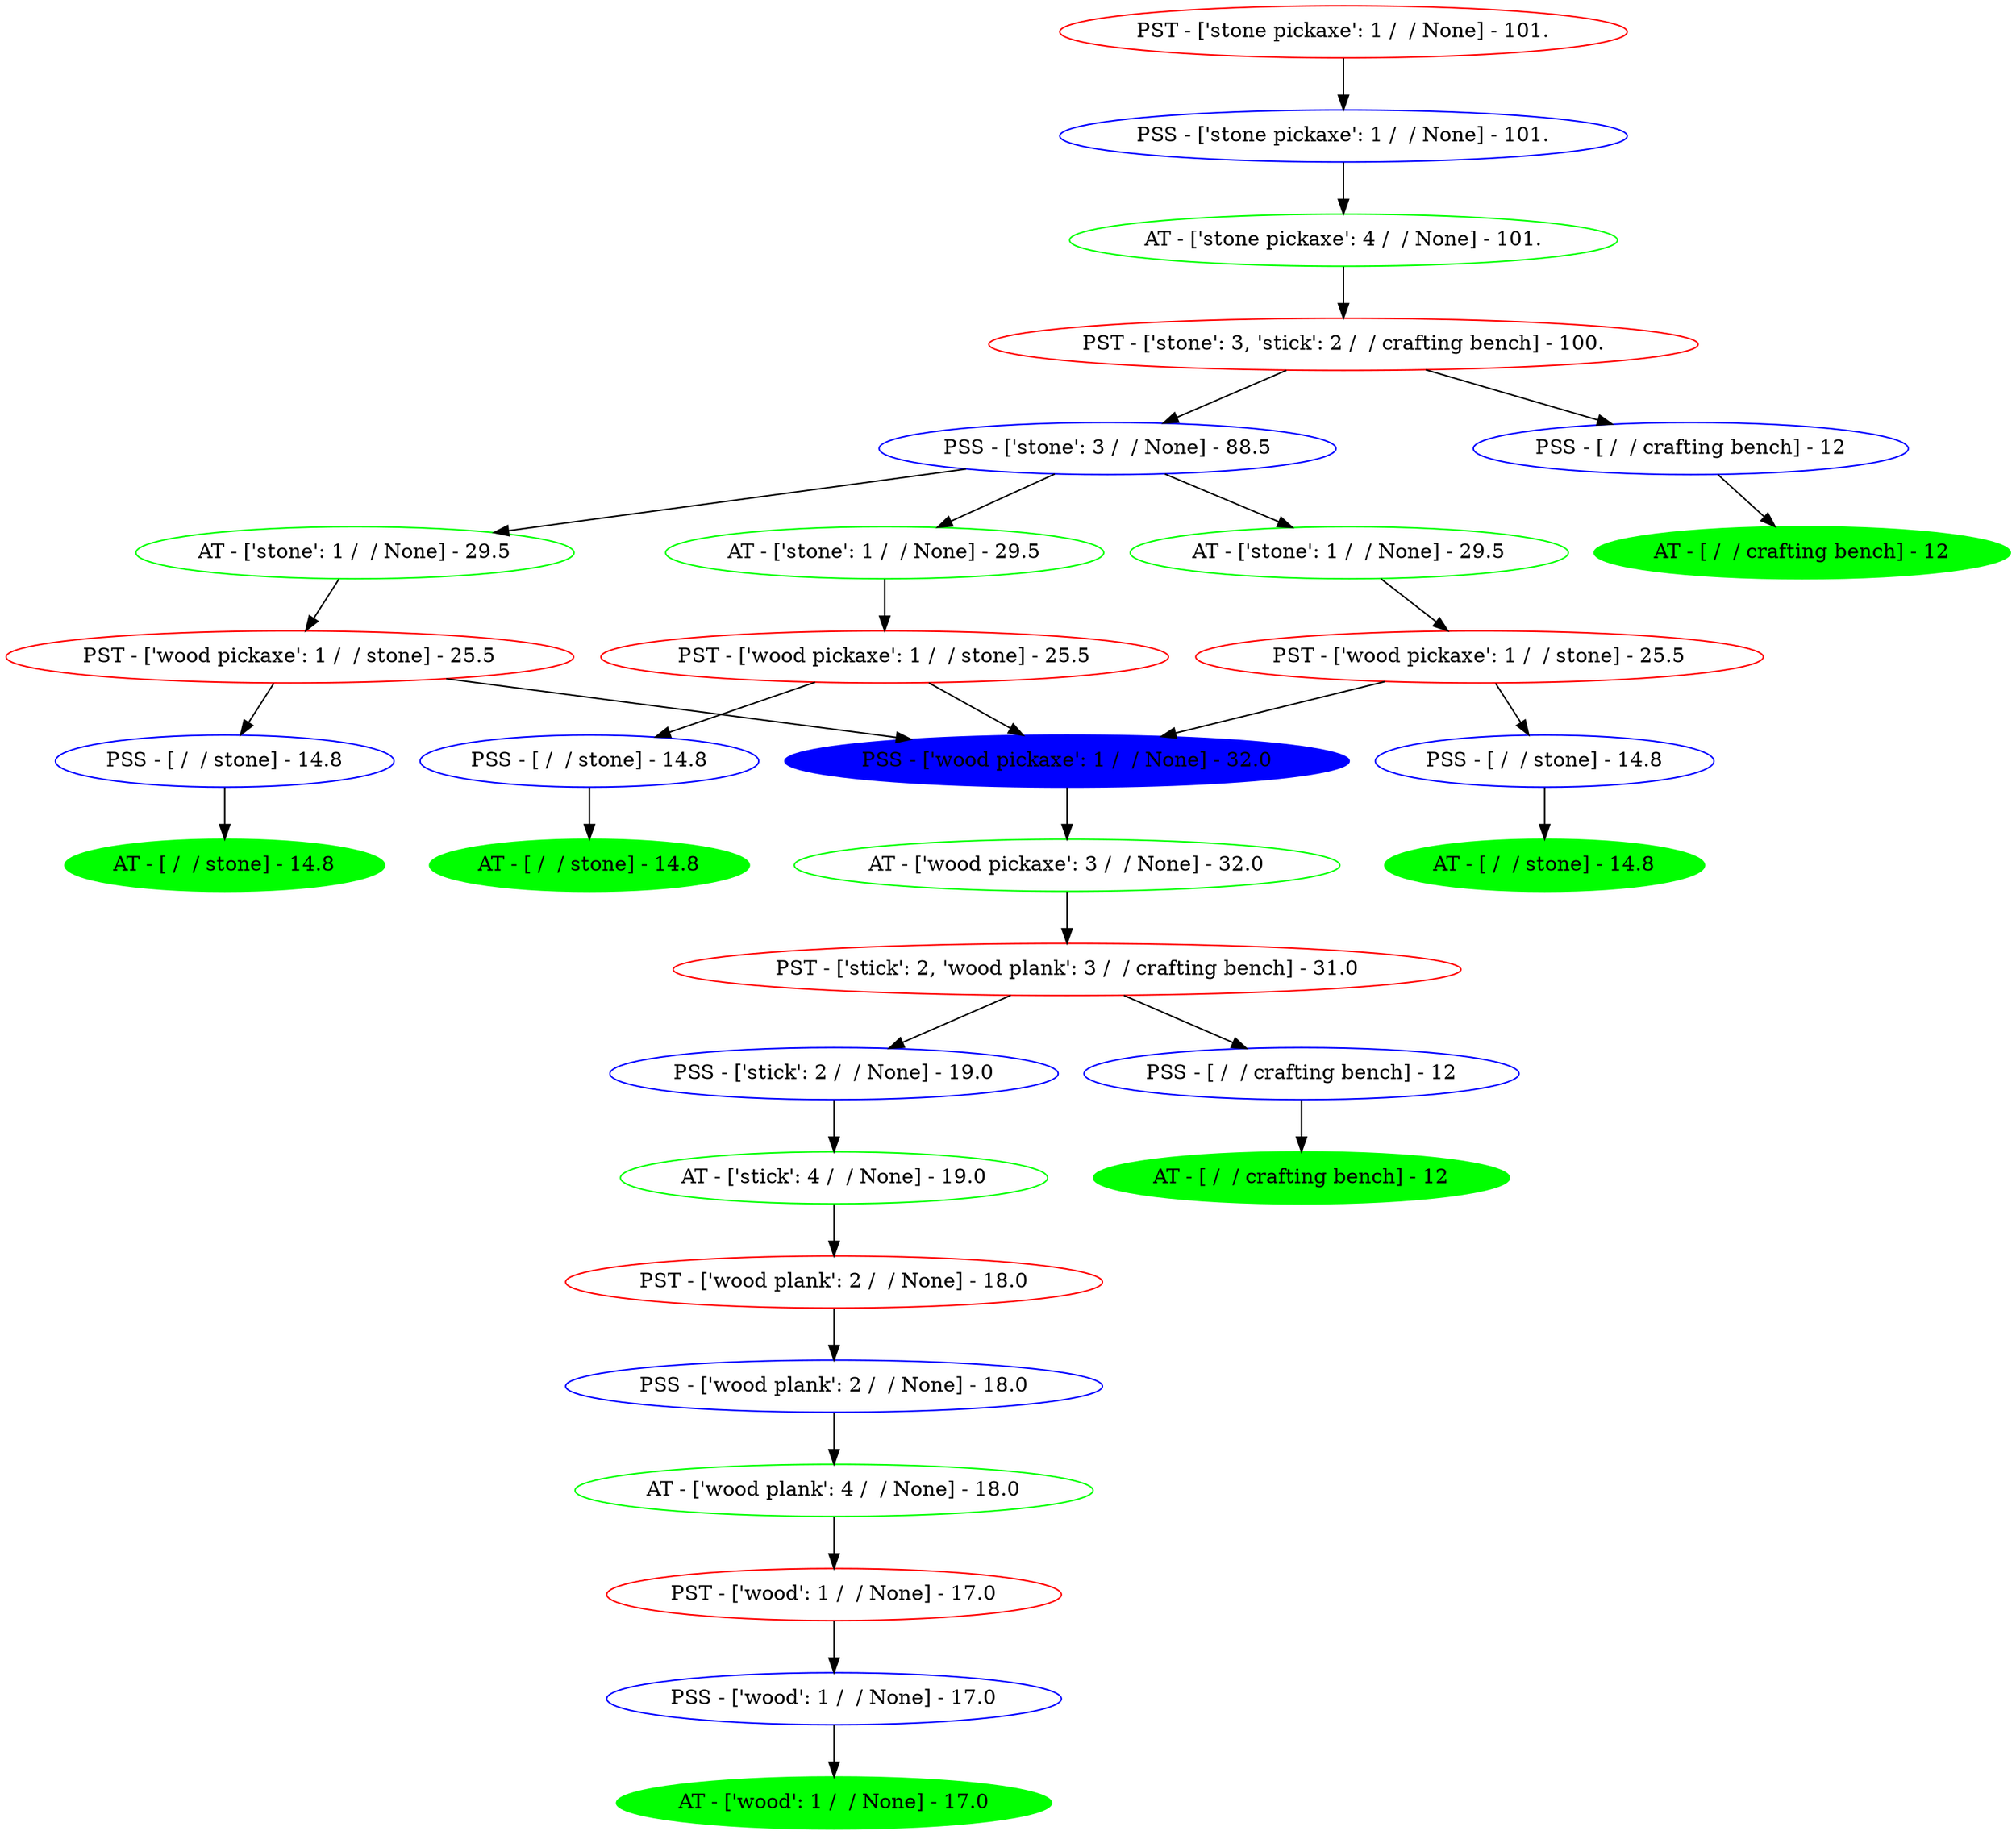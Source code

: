digraph Tree {
	node [color=red]
	"PST - ['stone pickaxe'; 1 /  / None] - 49445584" [label="PST - ['stone pickaxe': 1 /  / None] - 101."]
	node [color=blue]
	"PSS - ['stone pickaxe'; 1 /  / None] - 49444944" [label="PSS - ['stone pickaxe': 1 /  / None] - 101."]
	node [style=unfilled]
	node [color=green]
	"AT - ['stone pickaxe'; 4 /  / None] - 49501264" [label="AT - ['stone pickaxe': 4 /  / None] - 101."]
	node [style=unfilled]
	node [color=red]
	"PST - ['stone'; 3, 'stick'; 2 /  / crafting bench] - 49444912" [label="PST - ['stone': 3, 'stick': 2 /  / crafting bench] - 100."]
	node [color=blue]
	"PSS - ['stone'; 3 /  / None] - 49501584" [label="PSS - ['stone': 3 /  / None] - 88.5"]
	node [style=unfilled]
	node [color=blue]
	"PSS - [ /  / crafting bench] - 49502160" [label="PSS - [ /  / crafting bench] - 12"]
	node [style=unfilled]
	node [color=green]
	"AT - ['stone'; 1 /  / None] - 49501648" [label="AT - ['stone': 1 /  / None] - 29.5"]
	node [style=unfilled]
	node [color=green]
	"AT - ['stone'; 1 /  / None] - 49501744" [label="AT - ['stone': 1 /  / None] - 29.5"]
	node [style=unfilled]
	node [color=green]
	"AT - ['stone'; 1 /  / None] - 49501712" [label="AT - ['stone': 1 /  / None] - 29.5"]
	node [style=unfilled]
	node [style=filled]
	node [color=green]
	"AT - [ /  / crafting bench] - 49502256" [label="AT - [ /  / crafting bench] - 12"]
	node [style=unfilled]
	node [color=red]
	"PST - ['wood pickaxe'; 1 /  / stone] - 49502320" [label="PST - ['wood pickaxe': 1 /  / stone] - 25.5"]
	node [color=red]
	"PST - ['wood pickaxe'; 1 /  / stone] - 49502704" [label="PST - ['wood pickaxe': 1 /  / stone] - 25.5"]
	node [color=red]
	"PST - ['wood pickaxe'; 1 /  / stone] - 49502768" [label="PST - ['wood pickaxe': 1 /  / stone] - 25.5"]
	node [style=filled]
	node [color=blue]
	"PSS - ['wood pickaxe'; 1 /  / None] - 49502544" [label="PSS - ['wood pickaxe': 1 /  / None] - 32.0"]
	node [style=unfilled]
	node [color=blue]
	"PSS - [ /  / stone] - 49502512" [label="PSS - [ /  / stone] - 14.8"]
	node [style=unfilled]
	node [color=blue]
	"PSS - [ /  / stone] - 49502864" [label="PSS - [ /  / stone] - 14.8"]
	node [style=unfilled]
	node [color=blue]
	"PSS - [ /  / stone] - 49503248" [label="PSS - [ /  / stone] - 14.8"]
	node [style=unfilled]
	node [color=green]
	"AT - ['wood pickaxe'; 3 /  / None] - 49502608" [label="AT - ['wood pickaxe': 3 /  / None] - 32.0"]
	node [style=unfilled]
	node [style=filled]
	node [color=green]
	"AT - [ /  / stone] - 49502640" [label="AT - [ /  / stone] - 14.8"]
	node [style=unfilled]
	node [style=filled]
	node [color=green]
	"AT - [ /  / stone] - 49502992" [label="AT - [ /  / stone] - 14.8"]
	node [style=unfilled]
	node [style=filled]
	node [color=green]
	"AT - [ /  / stone] - 49503376" [label="AT - [ /  / stone] - 14.8"]
	node [style=unfilled]
	node [color=red]
	"PST - ['stick'; 2, 'wood plank'; 3 /  / crafting bench] - 49503856" [label="PST - ['stick': 2, 'wood plank': 3 /  / crafting bench] - 31.0"]
	node [color=blue]
	"PSS - ['stick'; 2 /  / None] - 49521552" [label="PSS - ['stick': 2 /  / None] - 19.0"]
	node [style=unfilled]
	node [color=blue]
	"PSS - [ /  / crafting bench] - 49521712" [label="PSS - [ /  / crafting bench] - 12"]
	node [style=unfilled]
	node [color=green]
	"AT - ['stick'; 4 /  / None] - 49521616" [label="AT - ['stick': 4 /  / None] - 19.0"]
	node [style=unfilled]
	node [style=filled]
	node [color=green]
	"AT - [ /  / crafting bench] - 49521744" [label="AT - [ /  / crafting bench] - 12"]
	node [style=unfilled]
	node [color=red]
	"PST - ['wood plank'; 2 /  / None] - 49522768" [label="PST - ['wood plank': 2 /  / None] - 18.0"]
	node [color=blue]
	"PSS - ['wood plank'; 2 /  / None] - 49522928" [label="PSS - ['wood plank': 2 /  / None] - 18.0"]
	node [style=unfilled]
	node [color=green]
	"AT - ['wood plank'; 4 /  / None] - 49504048" [label="AT - ['wood plank': 4 /  / None] - 18.0"]
	node [style=unfilled]
	node [color=red]
	"PST - ['wood'; 1 /  / None] - 49538128" [label="PST - ['wood': 1 /  / None] - 17.0"]
	node [color=blue]
	"PSS - ['wood'; 1 /  / None] - 49538288" [label="PSS - ['wood': 1 /  / None] - 17.0"]
	node [style=unfilled]
	node [style=filled]
	node [color=green]
	"AT - ['wood'; 1 /  / None] - 49538352" [label="AT - ['wood': 1 /  / None] - 17.0"]
	node [style=unfilled]
	"PST - ['stone pickaxe'; 1 /  / None] - 49445584" -> "PSS - ['stone pickaxe'; 1 /  / None] - 49444944"
	"PSS - ['stone pickaxe'; 1 /  / None] - 49444944" -> "AT - ['stone pickaxe'; 4 /  / None] - 49501264"
	"AT - ['stone pickaxe'; 4 /  / None] - 49501264" -> "PST - ['stone'; 3, 'stick'; 2 /  / crafting bench] - 49444912"
	"PST - ['stone'; 3, 'stick'; 2 /  / crafting bench] - 49444912" -> "PSS - ['stone'; 3 /  / None] - 49501584"
	"PST - ['stone'; 3, 'stick'; 2 /  / crafting bench] - 49444912" -> "PSS - [ /  / crafting bench] - 49502160"
	"PSS - ['stone'; 3 /  / None] - 49501584" -> "AT - ['stone'; 1 /  / None] - 49501648"
	"PSS - ['stone'; 3 /  / None] - 49501584" -> "AT - ['stone'; 1 /  / None] - 49501744"
	"PSS - ['stone'; 3 /  / None] - 49501584" -> "AT - ['stone'; 1 /  / None] - 49501712"
	"PSS - [ /  / crafting bench] - 49502160" -> "AT - [ /  / crafting bench] - 49502256"
	"AT - ['stone'; 1 /  / None] - 49501648" -> "PST - ['wood pickaxe'; 1 /  / stone] - 49502320"
	"AT - ['stone'; 1 /  / None] - 49501744" -> "PST - ['wood pickaxe'; 1 /  / stone] - 49502704"
	"AT - ['stone'; 1 /  / None] - 49501712" -> "PST - ['wood pickaxe'; 1 /  / stone] - 49502768"
	"PST - ['wood pickaxe'; 1 /  / stone] - 49502320" -> "PSS - ['wood pickaxe'; 1 /  / None] - 49502544"
	"PST - ['wood pickaxe'; 1 /  / stone] - 49502320" -> "PSS - [ /  / stone] - 49502512"
	"PST - ['wood pickaxe'; 1 /  / stone] - 49502704" -> "PSS - ['wood pickaxe'; 1 /  / None] - 49502544"
	"PST - ['wood pickaxe'; 1 /  / stone] - 49502704" -> "PSS - [ /  / stone] - 49502864"
	"PST - ['wood pickaxe'; 1 /  / stone] - 49502768" -> "PSS - ['wood pickaxe'; 1 /  / None] - 49502544"
	"PST - ['wood pickaxe'; 1 /  / stone] - 49502768" -> "PSS - [ /  / stone] - 49503248"
	"PSS - ['wood pickaxe'; 1 /  / None] - 49502544" -> "AT - ['wood pickaxe'; 3 /  / None] - 49502608"
	"PSS - [ /  / stone] - 49502512" -> "AT - [ /  / stone] - 49502640"
	"PSS - [ /  / stone] - 49502864" -> "AT - [ /  / stone] - 49502992"
	"PSS - [ /  / stone] - 49503248" -> "AT - [ /  / stone] - 49503376"
	"AT - ['wood pickaxe'; 3 /  / None] - 49502608" -> "PST - ['stick'; 2, 'wood plank'; 3 /  / crafting bench] - 49503856"
	"PST - ['stick'; 2, 'wood plank'; 3 /  / crafting bench] - 49503856" -> "PSS - ['stick'; 2 /  / None] - 49521552"
	"PST - ['stick'; 2, 'wood plank'; 3 /  / crafting bench] - 49503856" -> "PSS - [ /  / crafting bench] - 49521712"
	"PSS - ['stick'; 2 /  / None] - 49521552" -> "AT - ['stick'; 4 /  / None] - 49521616"
	"PSS - [ /  / crafting bench] - 49521712" -> "AT - [ /  / crafting bench] - 49521744"
	"AT - ['stick'; 4 /  / None] - 49521616" -> "PST - ['wood plank'; 2 /  / None] - 49522768"
	"PST - ['wood plank'; 2 /  / None] - 49522768" -> "PSS - ['wood plank'; 2 /  / None] - 49522928"
	"PSS - ['wood plank'; 2 /  / None] - 49522928" -> "AT - ['wood plank'; 4 /  / None] - 49504048"
	"AT - ['wood plank'; 4 /  / None] - 49504048" -> "PST - ['wood'; 1 /  / None] - 49538128"
	"PST - ['wood'; 1 /  / None] - 49538128" -> "PSS - ['wood'; 1 /  / None] - 49538288"
	"PSS - ['wood'; 1 /  / None] - 49538288" -> "AT - ['wood'; 1 /  / None] - 49538352"
}
